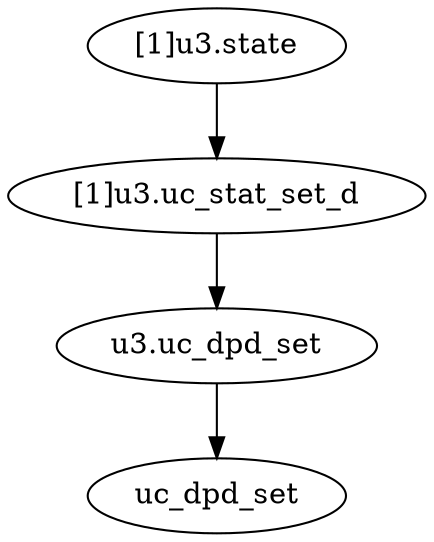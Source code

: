 strict digraph "" {
	"u3.uc_dpd_set"	 [complexity=0,
		importance=0.00366849387063,
		rank=0.0];
	uc_dpd_set	 [complexity=0,
		importance=0.00210711486815,
		rank=0.0];
	"u3.uc_dpd_set" -> uc_dpd_set;
	"[1]u3.uc_stat_set_d"	 [complexity=2,
		importance=0.00507782365339,
		rank=0.00253891182669];
	"[1]u3.uc_stat_set_d" -> "u3.uc_dpd_set";
	"[1]u3.state"	 [complexity=3,
		importance=0.0153583955559,
		rank=0.00511946518531];
	"[1]u3.state" -> "[1]u3.uc_stat_set_d";
}
